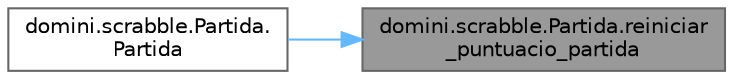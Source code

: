 digraph "domini.scrabble.Partida.reiniciar_puntuacio_partida"
{
 // INTERACTIVE_SVG=YES
 // LATEX_PDF_SIZE
  bgcolor="transparent";
  edge [fontname=Helvetica,fontsize=10,labelfontname=Helvetica,labelfontsize=10];
  node [fontname=Helvetica,fontsize=10,shape=box,height=0.2,width=0.4];
  rankdir="RL";
  Node1 [id="Node000001",label="domini.scrabble.Partida.reiniciar\l_puntuacio_partida",height=0.2,width=0.4,color="gray40", fillcolor="grey60", style="filled", fontcolor="black",tooltip="Reinicia la puntuació de la partida per al jugador actual."];
  Node1 -> Node2 [id="edge1_Node000001_Node000002",dir="back",color="steelblue1",style="solid",tooltip=" "];
  Node2 [id="Node000002",label="domini.scrabble.Partida.\lPartida",height=0.2,width=0.4,color="grey40", fillcolor="white", style="filled",URL="$classdomini_1_1scrabble_1_1_partida.html#a94aba33b1a4414cd7e64d73cf8b84aac",tooltip="Constructor de la classe \"Partida\"."];
}
